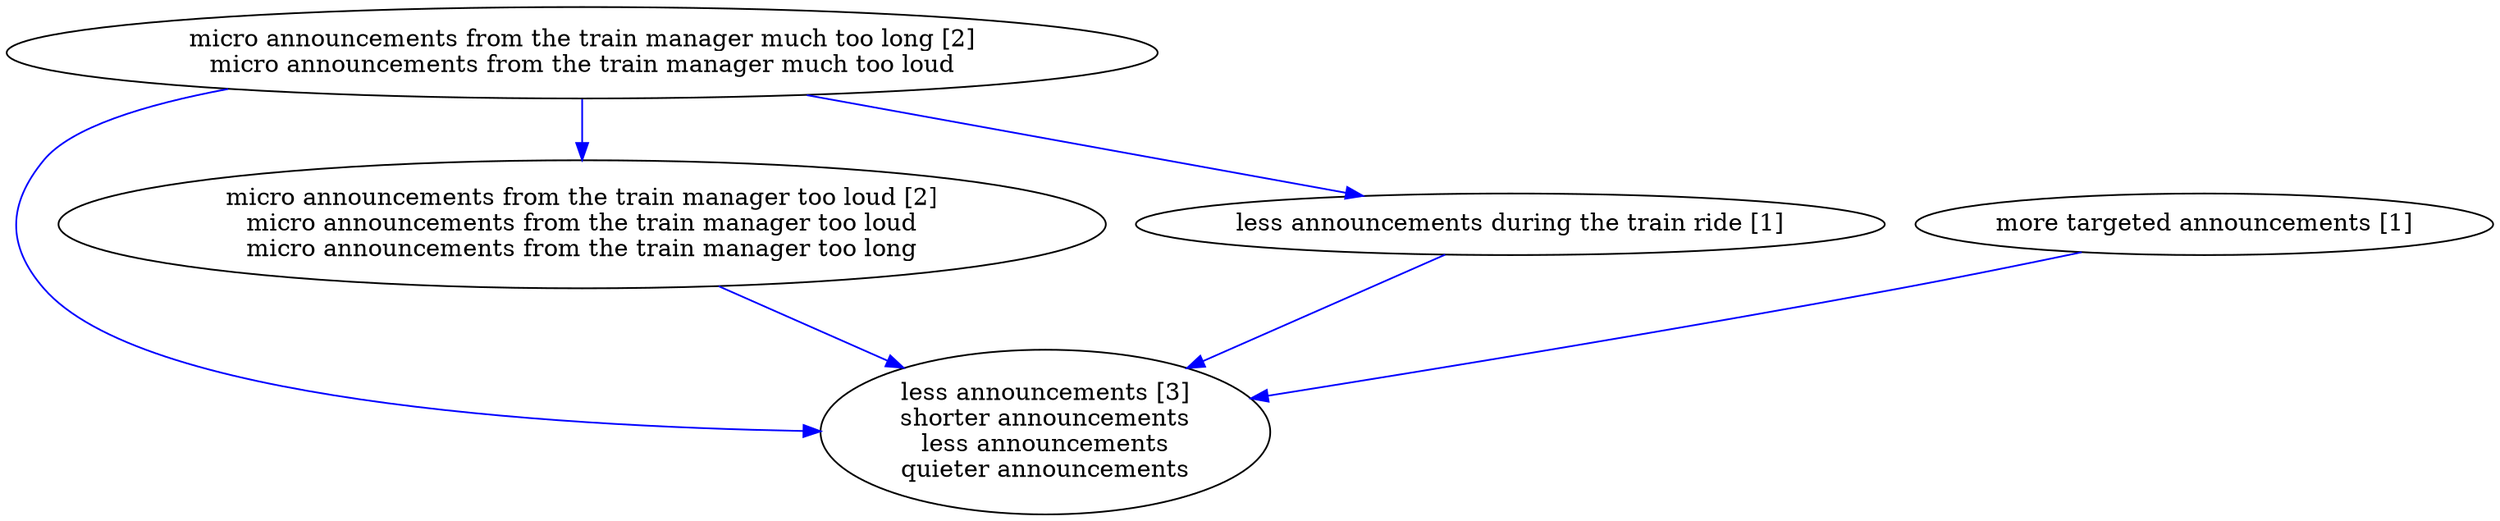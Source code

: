 digraph collapsedGraph {
"less announcements [3]\nshorter announcements\nless announcements\nquieter announcements""micro announcements from the train manager too loud [2]\nmicro announcements from the train manager too loud\nmicro announcements from the train manager too long""micro announcements from the train manager much too long [2]\nmicro announcements from the train manager much too loud""less announcements during the train ride [1]""more targeted announcements [1]""micro announcements from the train manager too loud [2]\nmicro announcements from the train manager too loud\nmicro announcements from the train manager too long" -> "less announcements [3]\nshorter announcements\nless announcements\nquieter announcements" [color=blue]
"micro announcements from the train manager much too long [2]\nmicro announcements from the train manager much too loud" -> "less announcements during the train ride [1]" [color=blue]
"micro announcements from the train manager much too long [2]\nmicro announcements from the train manager much too loud" -> "less announcements [3]\nshorter announcements\nless announcements\nquieter announcements" [color=blue]
"micro announcements from the train manager much too long [2]\nmicro announcements from the train manager much too loud" -> "micro announcements from the train manager too loud [2]\nmicro announcements from the train manager too loud\nmicro announcements from the train manager too long" [color=blue]
"more targeted announcements [1]" -> "less announcements [3]\nshorter announcements\nless announcements\nquieter announcements" [color=blue]
"less announcements during the train ride [1]" -> "less announcements [3]\nshorter announcements\nless announcements\nquieter announcements" [color=blue]
}